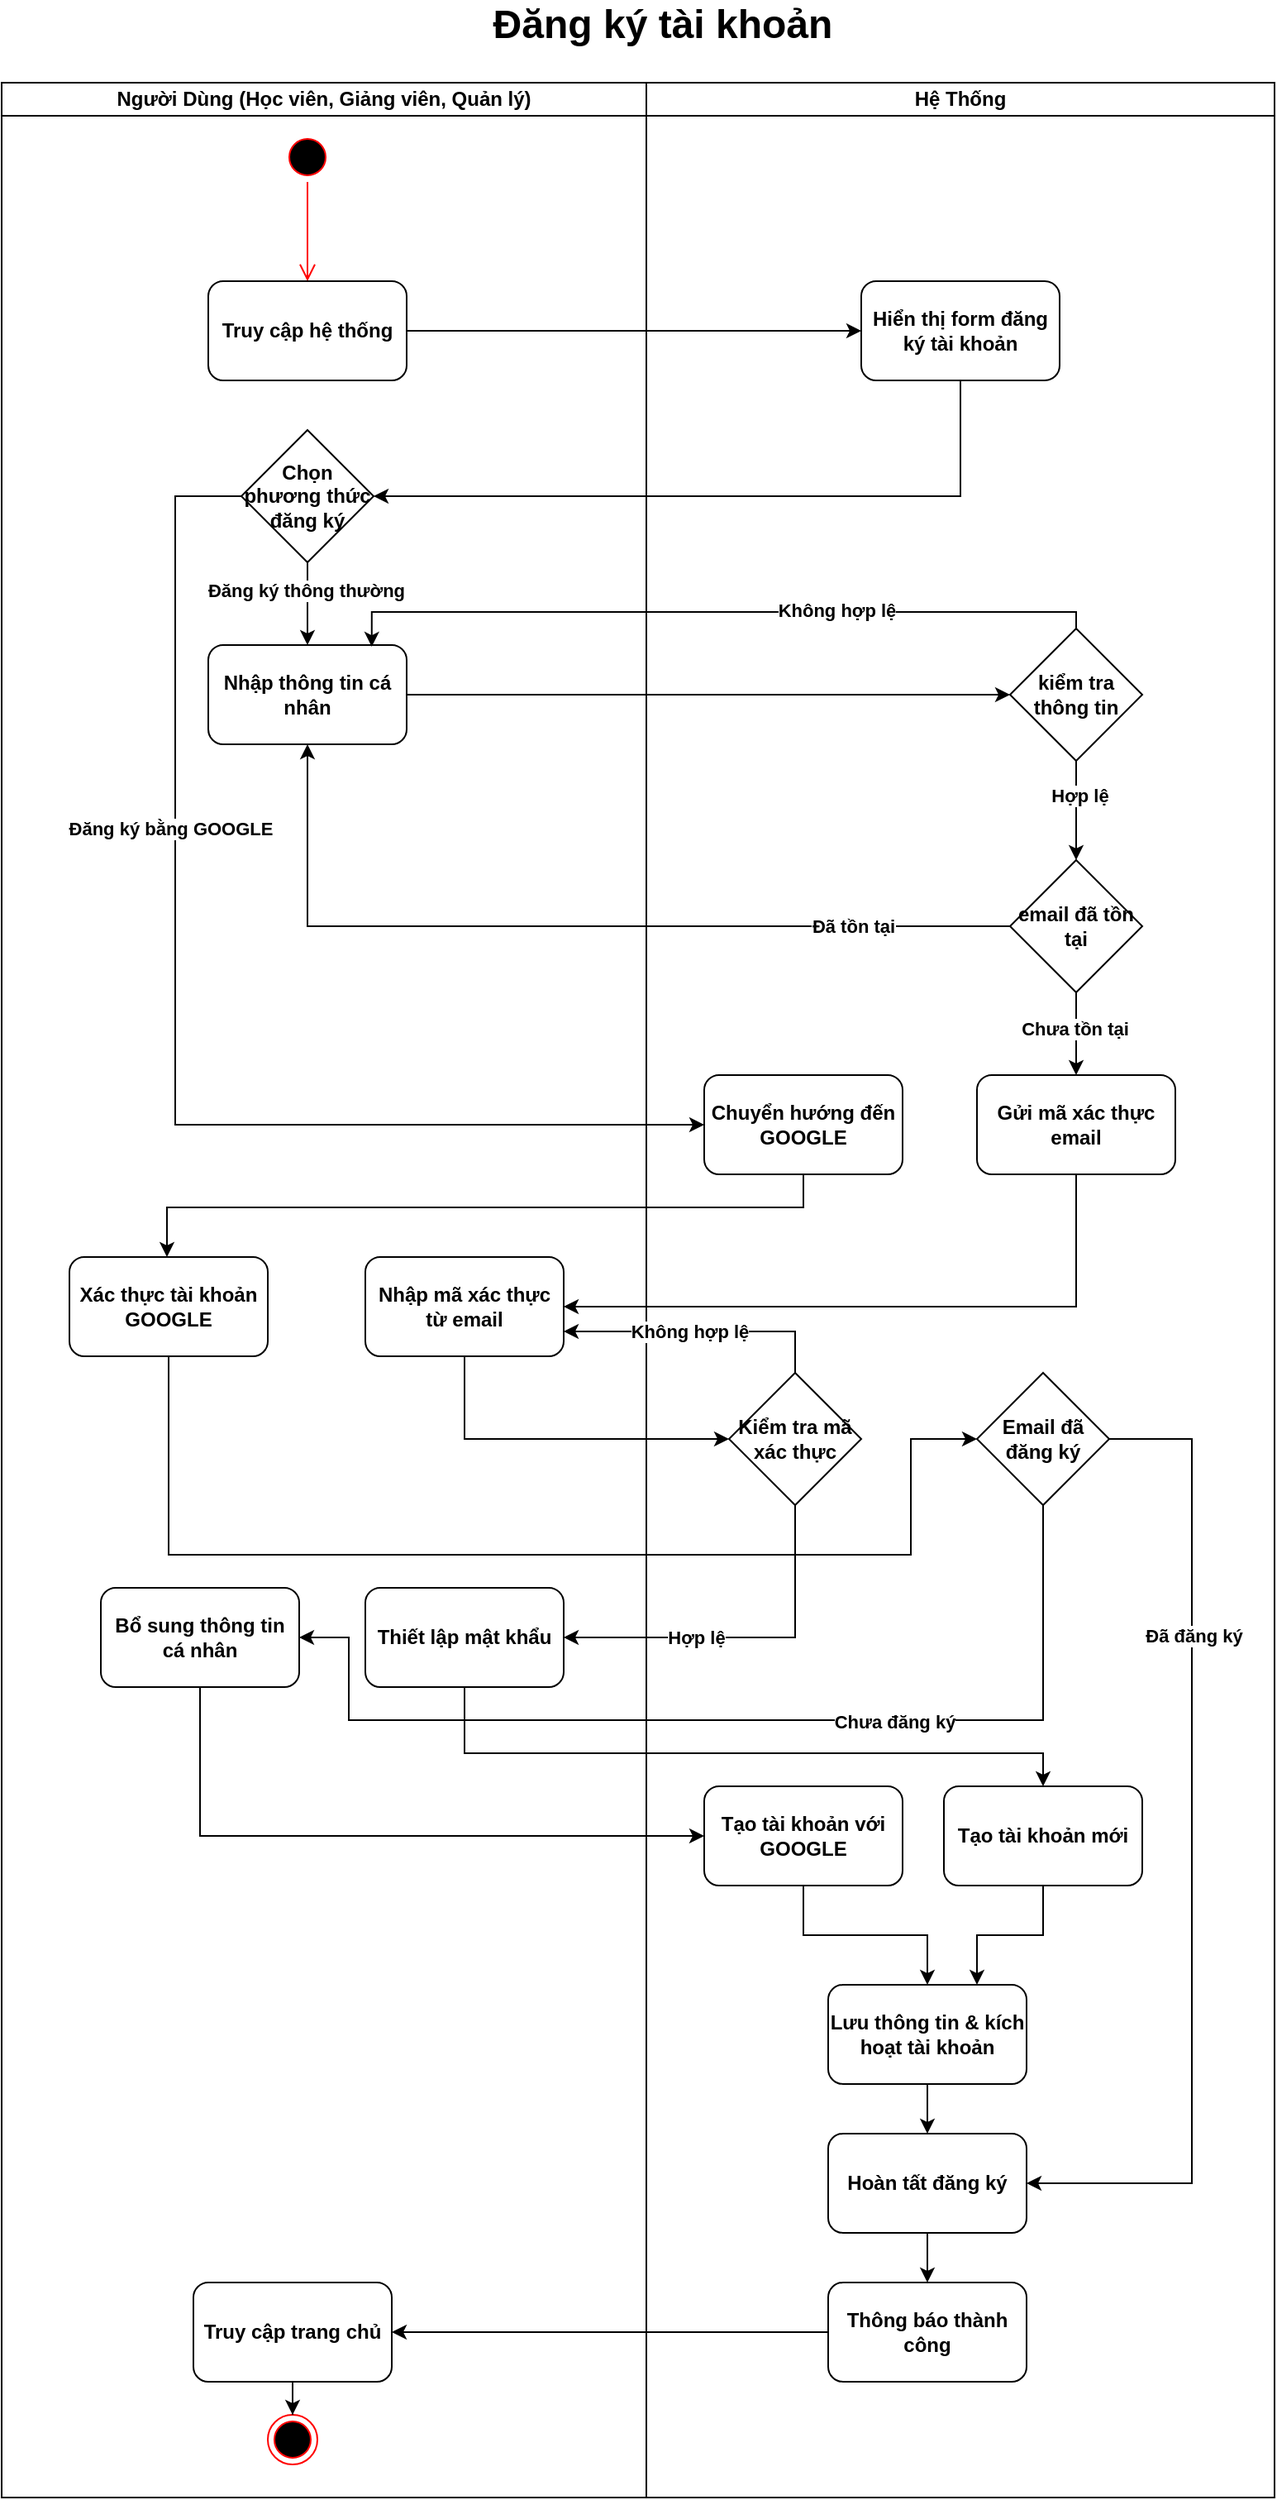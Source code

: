 <mxfile version="26.0.16">
  <diagram name="Page-1" id="UY0vELD6_fXRvmQzzwlH">
    <mxGraphModel dx="2048" dy="1073" grid="1" gridSize="10" guides="1" tooltips="1" connect="1" arrows="1" fold="1" page="1" pageScale="1" pageWidth="850" pageHeight="1100" math="0" shadow="0">
      <root>
        <mxCell id="0" />
        <mxCell id="1" parent="0" />
        <mxCell id="Hzdj1JoN_IImsvnUr4C7-1" value="Người Dùng (Học viên, Giảng viên, Quản lý)" style="swimlane;startSize=20;whiteSpace=wrap;html=1;fontStyle=1" parent="1" vertex="1">
          <mxGeometry x="60" y="150" width="390" height="1460" as="geometry" />
        </mxCell>
        <mxCell id="Hzdj1JoN_IImsvnUr4C7-7" value="" style="ellipse;html=1;shape=startState;fillColor=#000000;strokeColor=#ff0000;fontStyle=1" parent="Hzdj1JoN_IImsvnUr4C7-1" vertex="1">
          <mxGeometry x="170" y="30" width="30" height="30" as="geometry" />
        </mxCell>
        <mxCell id="Hzdj1JoN_IImsvnUr4C7-8" value="" style="edgeStyle=orthogonalEdgeStyle;html=1;verticalAlign=bottom;endArrow=open;endSize=8;strokeColor=#ff0000;rounded=0;fontStyle=1" parent="Hzdj1JoN_IImsvnUr4C7-1" source="Hzdj1JoN_IImsvnUr4C7-7" edge="1">
          <mxGeometry relative="1" as="geometry">
            <mxPoint x="185" y="120" as="targetPoint" />
          </mxGeometry>
        </mxCell>
        <mxCell id="Hzdj1JoN_IImsvnUr4C7-10" value="Truy cập hệ thống" style="rounded=1;whiteSpace=wrap;html=1;fontStyle=1" parent="Hzdj1JoN_IImsvnUr4C7-1" vertex="1">
          <mxGeometry x="125" y="120" width="120" height="60" as="geometry" />
        </mxCell>
        <mxCell id="Hzdj1JoN_IImsvnUr4C7-54" style="edgeStyle=orthogonalEdgeStyle;rounded=0;orthogonalLoop=1;jettySize=auto;html=1;fontStyle=1" parent="Hzdj1JoN_IImsvnUr4C7-1" source="Hzdj1JoN_IImsvnUr4C7-18" target="Hzdj1JoN_IImsvnUr4C7-16" edge="1">
          <mxGeometry relative="1" as="geometry" />
        </mxCell>
        <mxCell id="Hzdj1JoN_IImsvnUr4C7-55" value="Đăng ký thông thường" style="edgeLabel;html=1;align=center;verticalAlign=middle;resizable=0;points=[];fontStyle=1" parent="Hzdj1JoN_IImsvnUr4C7-54" vertex="1" connectable="0">
          <mxGeometry x="-0.311" y="-1" relative="1" as="geometry">
            <mxPoint as="offset" />
          </mxGeometry>
        </mxCell>
        <mxCell id="Hzdj1JoN_IImsvnUr4C7-18" value="Chọn phương thức đăng ký" style="rhombus;whiteSpace=wrap;html=1;fontStyle=1" parent="Hzdj1JoN_IImsvnUr4C7-1" vertex="1">
          <mxGeometry x="145" y="210" width="80" height="80" as="geometry" />
        </mxCell>
        <mxCell id="Hzdj1JoN_IImsvnUr4C7-16" value="Nhập thông tin cá nhân" style="rounded=1;whiteSpace=wrap;html=1;fontStyle=1" parent="Hzdj1JoN_IImsvnUr4C7-1" vertex="1">
          <mxGeometry x="125" y="340" width="120" height="60" as="geometry" />
        </mxCell>
        <mxCell id="Hzdj1JoN_IImsvnUr4C7-31" style="edgeStyle=orthogonalEdgeStyle;rounded=0;orthogonalLoop=1;jettySize=auto;html=1;fontStyle=1" parent="Hzdj1JoN_IImsvnUr4C7-1" source="Hzdj1JoN_IImsvnUr4C7-21" target="Hzdj1JoN_IImsvnUr4C7-29" edge="1">
          <mxGeometry relative="1" as="geometry" />
        </mxCell>
        <mxCell id="Hzdj1JoN_IImsvnUr4C7-32" value="Hợp lệ" style="edgeLabel;html=1;align=center;verticalAlign=middle;resizable=0;points=[];fontStyle=1" parent="Hzdj1JoN_IImsvnUr4C7-31" vertex="1" connectable="0">
          <mxGeometry x="-0.324" y="2" relative="1" as="geometry">
            <mxPoint as="offset" />
          </mxGeometry>
        </mxCell>
        <mxCell id="Hzdj1JoN_IImsvnUr4C7-21" value="kiểm tra thông tin" style="rhombus;whiteSpace=wrap;html=1;fontStyle=1" parent="Hzdj1JoN_IImsvnUr4C7-1" vertex="1">
          <mxGeometry x="610" y="330" width="80" height="80" as="geometry" />
        </mxCell>
        <mxCell id="Hzdj1JoN_IImsvnUr4C7-48" style="edgeStyle=orthogonalEdgeStyle;rounded=0;orthogonalLoop=1;jettySize=auto;html=1;fontStyle=1" parent="Hzdj1JoN_IImsvnUr4C7-1" source="Hzdj1JoN_IImsvnUr4C7-29" target="Hzdj1JoN_IImsvnUr4C7-47" edge="1">
          <mxGeometry relative="1" as="geometry" />
        </mxCell>
        <mxCell id="Hzdj1JoN_IImsvnUr4C7-50" value="Chưa tồn tại" style="edgeLabel;html=1;align=center;verticalAlign=middle;resizable=0;points=[];fontStyle=1" parent="Hzdj1JoN_IImsvnUr4C7-48" vertex="1" connectable="0">
          <mxGeometry x="-0.144" y="-1" relative="1" as="geometry">
            <mxPoint as="offset" />
          </mxGeometry>
        </mxCell>
        <mxCell id="Hzdj1JoN_IImsvnUr4C7-29" value="email đã tồn tại" style="rhombus;whiteSpace=wrap;html=1;fontStyle=1" parent="Hzdj1JoN_IImsvnUr4C7-1" vertex="1">
          <mxGeometry x="610" y="470" width="80" height="80" as="geometry" />
        </mxCell>
        <mxCell id="Hzdj1JoN_IImsvnUr4C7-60" style="edgeStyle=orthogonalEdgeStyle;rounded=0;orthogonalLoop=1;jettySize=auto;html=1;entryX=1;entryY=0.5;entryDx=0;entryDy=0;fontStyle=1" parent="Hzdj1JoN_IImsvnUr4C7-1" source="Hzdj1JoN_IImsvnUr4C7-47" target="Hzdj1JoN_IImsvnUr4C7-57" edge="1">
          <mxGeometry relative="1" as="geometry">
            <Array as="points">
              <mxPoint x="650" y="740" />
            </Array>
          </mxGeometry>
        </mxCell>
        <mxCell id="Hzdj1JoN_IImsvnUr4C7-47" value="Gửi mã xác thực email" style="rounded=1;whiteSpace=wrap;html=1;fontStyle=1" parent="Hzdj1JoN_IImsvnUr4C7-1" vertex="1">
          <mxGeometry x="590" y="600" width="120" height="60" as="geometry" />
        </mxCell>
        <mxCell id="Hzdj1JoN_IImsvnUr4C7-59" style="edgeStyle=orthogonalEdgeStyle;rounded=0;orthogonalLoop=1;jettySize=auto;html=1;fontStyle=1" parent="Hzdj1JoN_IImsvnUr4C7-1" source="Hzdj1JoN_IImsvnUr4C7-52" target="Hzdj1JoN_IImsvnUr4C7-58" edge="1">
          <mxGeometry relative="1" as="geometry">
            <Array as="points">
              <mxPoint x="485" y="680" />
              <mxPoint x="100" y="680" />
            </Array>
          </mxGeometry>
        </mxCell>
        <mxCell id="Hzdj1JoN_IImsvnUr4C7-52" value="Chuyển hướng đến GOOGLE" style="rounded=1;whiteSpace=wrap;html=1;fontStyle=1" parent="Hzdj1JoN_IImsvnUr4C7-1" vertex="1">
          <mxGeometry x="425" y="600" width="120" height="60" as="geometry" />
        </mxCell>
        <mxCell id="Hzdj1JoN_IImsvnUr4C7-51" style="edgeStyle=orthogonalEdgeStyle;rounded=0;orthogonalLoop=1;jettySize=auto;html=1;entryX=0;entryY=0.5;entryDx=0;entryDy=0;fontStyle=1" parent="Hzdj1JoN_IImsvnUr4C7-1" source="Hzdj1JoN_IImsvnUr4C7-18" target="Hzdj1JoN_IImsvnUr4C7-52" edge="1">
          <mxGeometry relative="1" as="geometry">
            <mxPoint x="125" y="750" as="targetPoint" />
            <Array as="points">
              <mxPoint x="105" y="250" />
              <mxPoint x="105" y="630" />
            </Array>
          </mxGeometry>
        </mxCell>
        <mxCell id="Hzdj1JoN_IImsvnUr4C7-56" value="Đăng ký bằng GOOGLE" style="edgeLabel;html=1;align=center;verticalAlign=middle;resizable=0;points=[];fontStyle=1" parent="Hzdj1JoN_IImsvnUr4C7-51" vertex="1" connectable="0">
          <mxGeometry x="-0.348" y="-3" relative="1" as="geometry">
            <mxPoint as="offset" />
          </mxGeometry>
        </mxCell>
        <mxCell id="Hzdj1JoN_IImsvnUr4C7-22" style="edgeStyle=orthogonalEdgeStyle;rounded=0;orthogonalLoop=1;jettySize=auto;html=1;entryX=0;entryY=0.5;entryDx=0;entryDy=0;fontStyle=1" parent="Hzdj1JoN_IImsvnUr4C7-1" source="Hzdj1JoN_IImsvnUr4C7-16" target="Hzdj1JoN_IImsvnUr4C7-21" edge="1">
          <mxGeometry relative="1" as="geometry" />
        </mxCell>
        <mxCell id="Hzdj1JoN_IImsvnUr4C7-27" style="edgeStyle=orthogonalEdgeStyle;rounded=0;orthogonalLoop=1;jettySize=auto;html=1;entryX=0.824;entryY=0.017;entryDx=0;entryDy=0;entryPerimeter=0;fontStyle=1" parent="Hzdj1JoN_IImsvnUr4C7-1" source="Hzdj1JoN_IImsvnUr4C7-21" target="Hzdj1JoN_IImsvnUr4C7-16" edge="1">
          <mxGeometry relative="1" as="geometry">
            <Array as="points">
              <mxPoint x="650" y="320" />
              <mxPoint x="224" y="320" />
            </Array>
          </mxGeometry>
        </mxCell>
        <mxCell id="Hzdj1JoN_IImsvnUr4C7-28" value="Không hợp lệ" style="edgeLabel;html=1;align=center;verticalAlign=middle;resizable=0;points=[];fontStyle=1" parent="Hzdj1JoN_IImsvnUr4C7-27" vertex="1" connectable="0">
          <mxGeometry x="-0.096" y="-1" relative="1" as="geometry">
            <mxPoint x="51" as="offset" />
          </mxGeometry>
        </mxCell>
        <mxCell id="Hzdj1JoN_IImsvnUr4C7-33" style="edgeStyle=orthogonalEdgeStyle;rounded=0;orthogonalLoop=1;jettySize=auto;html=1;entryX=0.5;entryY=1;entryDx=0;entryDy=0;fontStyle=1" parent="Hzdj1JoN_IImsvnUr4C7-1" source="Hzdj1JoN_IImsvnUr4C7-29" target="Hzdj1JoN_IImsvnUr4C7-16" edge="1">
          <mxGeometry relative="1" as="geometry" />
        </mxCell>
        <mxCell id="Hzdj1JoN_IImsvnUr4C7-34" value="Đã tồn tại" style="edgeLabel;html=1;align=center;verticalAlign=middle;resizable=0;points=[];fontStyle=1" parent="Hzdj1JoN_IImsvnUr4C7-33" vertex="1" connectable="0">
          <mxGeometry x="-0.598" y="-2" relative="1" as="geometry">
            <mxPoint x="12" y="2" as="offset" />
          </mxGeometry>
        </mxCell>
        <mxCell id="Hzdj1JoN_IImsvnUr4C7-58" value="Xác thực tài khoản GOOGLE" style="rounded=1;whiteSpace=wrap;html=1;fontStyle=1" parent="Hzdj1JoN_IImsvnUr4C7-1" vertex="1">
          <mxGeometry x="41" y="710" width="120" height="60" as="geometry" />
        </mxCell>
        <mxCell id="Hzdj1JoN_IImsvnUr4C7-57" value="Nhập mã xác thực từ email" style="rounded=1;whiteSpace=wrap;html=1;fontStyle=1" parent="Hzdj1JoN_IImsvnUr4C7-1" vertex="1">
          <mxGeometry x="220" y="710" width="120" height="60" as="geometry" />
        </mxCell>
        <mxCell id="Hzdj1JoN_IImsvnUr4C7-68" value="Thiết lập mật khẩu" style="rounded=1;whiteSpace=wrap;html=1;fontStyle=1" parent="Hzdj1JoN_IImsvnUr4C7-1" vertex="1">
          <mxGeometry x="220" y="910" width="120" height="60" as="geometry" />
        </mxCell>
        <mxCell id="Hzdj1JoN_IImsvnUr4C7-74" value="Bổ sung thông tin cá nhân" style="rounded=1;whiteSpace=wrap;html=1;fontStyle=1" parent="Hzdj1JoN_IImsvnUr4C7-1" vertex="1">
          <mxGeometry x="60" y="910" width="120" height="60" as="geometry" />
        </mxCell>
        <mxCell id="Hzdj1JoN_IImsvnUr4C7-87" value="" style="ellipse;html=1;shape=endState;fillColor=#000000;strokeColor=#ff0000;fontStyle=1" parent="Hzdj1JoN_IImsvnUr4C7-1" vertex="1">
          <mxGeometry x="161" y="1410" width="30" height="30" as="geometry" />
        </mxCell>
        <mxCell id="ydiBdMsfnsDGGxbx09Au-6" style="edgeStyle=orthogonalEdgeStyle;rounded=0;orthogonalLoop=1;jettySize=auto;html=1;entryX=0.5;entryY=0;entryDx=0;entryDy=0;" edge="1" parent="Hzdj1JoN_IImsvnUr4C7-1" source="ydiBdMsfnsDGGxbx09Au-4" target="Hzdj1JoN_IImsvnUr4C7-87">
          <mxGeometry relative="1" as="geometry" />
        </mxCell>
        <mxCell id="ydiBdMsfnsDGGxbx09Au-4" value="Truy cập trang chủ" style="rounded=1;whiteSpace=wrap;html=1;fontStyle=1" vertex="1" parent="Hzdj1JoN_IImsvnUr4C7-1">
          <mxGeometry x="116" y="1330" width="120" height="60" as="geometry" />
        </mxCell>
        <mxCell id="Hzdj1JoN_IImsvnUr4C7-2" value="Hệ Thống" style="swimlane;startSize=20;whiteSpace=wrap;html=1;fontStyle=1" parent="1" vertex="1">
          <mxGeometry x="450" y="150" width="380" height="1460" as="geometry" />
        </mxCell>
        <mxCell id="Hzdj1JoN_IImsvnUr4C7-12" value="Hiển thị form đăng ký tài khoản" style="rounded=1;whiteSpace=wrap;html=1;fontStyle=1" parent="Hzdj1JoN_IImsvnUr4C7-2" vertex="1">
          <mxGeometry x="130" y="120" width="120" height="60" as="geometry" />
        </mxCell>
        <mxCell id="Hzdj1JoN_IImsvnUr4C7-61" value="Kiểm tra mã xác thực" style="rhombus;whiteSpace=wrap;html=1;fontStyle=1" parent="Hzdj1JoN_IImsvnUr4C7-2" vertex="1">
          <mxGeometry x="50" y="780" width="80" height="80" as="geometry" />
        </mxCell>
        <mxCell id="Hzdj1JoN_IImsvnUr4C7-93" style="edgeStyle=orthogonalEdgeStyle;rounded=0;orthogonalLoop=1;jettySize=auto;html=1;entryX=1;entryY=0.5;entryDx=0;entryDy=0;fontStyle=1" parent="Hzdj1JoN_IImsvnUr4C7-2" source="Hzdj1JoN_IImsvnUr4C7-71" target="Hzdj1JoN_IImsvnUr4C7-86" edge="1">
          <mxGeometry relative="1" as="geometry">
            <Array as="points">
              <mxPoint x="330" y="820" />
              <mxPoint x="330" y="1270" />
            </Array>
          </mxGeometry>
        </mxCell>
        <mxCell id="Hzdj1JoN_IImsvnUr4C7-94" value="Đã đăng ký" style="edgeLabel;html=1;align=center;verticalAlign=middle;resizable=0;points=[];fontStyle=1" parent="Hzdj1JoN_IImsvnUr4C7-93" vertex="1" connectable="0">
          <mxGeometry x="-0.439" y="1" relative="1" as="geometry">
            <mxPoint as="offset" />
          </mxGeometry>
        </mxCell>
        <mxCell id="Hzdj1JoN_IImsvnUr4C7-71" value="Email đã đăng ký" style="rhombus;whiteSpace=wrap;html=1;fontStyle=1" parent="Hzdj1JoN_IImsvnUr4C7-2" vertex="1">
          <mxGeometry x="200" y="780" width="80" height="80" as="geometry" />
        </mxCell>
        <mxCell id="Hzdj1JoN_IImsvnUr4C7-84" style="edgeStyle=orthogonalEdgeStyle;rounded=0;orthogonalLoop=1;jettySize=auto;html=1;fontStyle=1" parent="Hzdj1JoN_IImsvnUr4C7-2" source="Hzdj1JoN_IImsvnUr4C7-78" target="Hzdj1JoN_IImsvnUr4C7-83" edge="1">
          <mxGeometry relative="1" as="geometry" />
        </mxCell>
        <mxCell id="Hzdj1JoN_IImsvnUr4C7-78" value="Tạo tài khoản với GOOGLE" style="rounded=1;whiteSpace=wrap;html=1;fontStyle=1" parent="Hzdj1JoN_IImsvnUr4C7-2" vertex="1">
          <mxGeometry x="35" y="1030" width="120" height="60" as="geometry" />
        </mxCell>
        <mxCell id="Hzdj1JoN_IImsvnUr4C7-85" style="edgeStyle=orthogonalEdgeStyle;rounded=0;orthogonalLoop=1;jettySize=auto;html=1;entryX=0.75;entryY=0;entryDx=0;entryDy=0;fontStyle=1" parent="Hzdj1JoN_IImsvnUr4C7-2" source="Hzdj1JoN_IImsvnUr4C7-80" target="Hzdj1JoN_IImsvnUr4C7-83" edge="1">
          <mxGeometry relative="1" as="geometry" />
        </mxCell>
        <mxCell id="Hzdj1JoN_IImsvnUr4C7-80" value="Tạo tài khoản mới" style="rounded=1;whiteSpace=wrap;html=1;fontStyle=1" parent="Hzdj1JoN_IImsvnUr4C7-2" vertex="1">
          <mxGeometry x="180" y="1030" width="120" height="60" as="geometry" />
        </mxCell>
        <mxCell id="Hzdj1JoN_IImsvnUr4C7-92" style="edgeStyle=orthogonalEdgeStyle;rounded=0;orthogonalLoop=1;jettySize=auto;html=1;fontStyle=1" parent="Hzdj1JoN_IImsvnUr4C7-2" source="Hzdj1JoN_IImsvnUr4C7-83" target="Hzdj1JoN_IImsvnUr4C7-86" edge="1">
          <mxGeometry relative="1" as="geometry" />
        </mxCell>
        <mxCell id="Hzdj1JoN_IImsvnUr4C7-83" value="Lưu thông tin &amp;amp; kích hoạt tài khoản" style="rounded=1;whiteSpace=wrap;html=1;fontStyle=1" parent="Hzdj1JoN_IImsvnUr4C7-2" vertex="1">
          <mxGeometry x="110" y="1150" width="120" height="60" as="geometry" />
        </mxCell>
        <mxCell id="Hzdj1JoN_IImsvnUr4C7-86" value="Hoàn tất đăng ký" style="rounded=1;whiteSpace=wrap;html=1;fontStyle=1" parent="Hzdj1JoN_IImsvnUr4C7-2" vertex="1">
          <mxGeometry x="110" y="1240" width="120" height="60" as="geometry" />
        </mxCell>
        <mxCell id="ydiBdMsfnsDGGxbx09Au-1" value="Thông báo thành công" style="rounded=1;whiteSpace=wrap;html=1;fontStyle=1" vertex="1" parent="Hzdj1JoN_IImsvnUr4C7-2">
          <mxGeometry x="110" y="1330" width="120" height="60" as="geometry" />
        </mxCell>
        <mxCell id="ydiBdMsfnsDGGxbx09Au-2" style="edgeStyle=orthogonalEdgeStyle;rounded=0;orthogonalLoop=1;jettySize=auto;html=1;fontStyle=1" edge="1" parent="Hzdj1JoN_IImsvnUr4C7-2" source="Hzdj1JoN_IImsvnUr4C7-86" target="ydiBdMsfnsDGGxbx09Au-1">
          <mxGeometry relative="1" as="geometry" />
        </mxCell>
        <mxCell id="Hzdj1JoN_IImsvnUr4C7-13" style="edgeStyle=orthogonalEdgeStyle;rounded=0;orthogonalLoop=1;jettySize=auto;html=1;entryX=0;entryY=0.5;entryDx=0;entryDy=0;fontStyle=1" parent="1" source="Hzdj1JoN_IImsvnUr4C7-10" target="Hzdj1JoN_IImsvnUr4C7-12" edge="1">
          <mxGeometry relative="1" as="geometry" />
        </mxCell>
        <mxCell id="Hzdj1JoN_IImsvnUr4C7-15" style="edgeStyle=orthogonalEdgeStyle;rounded=0;orthogonalLoop=1;jettySize=auto;html=1;entryX=1;entryY=0.5;entryDx=0;entryDy=0;fontStyle=1" parent="1" source="Hzdj1JoN_IImsvnUr4C7-12" target="Hzdj1JoN_IImsvnUr4C7-18" edge="1">
          <mxGeometry relative="1" as="geometry">
            <mxPoint x="305" y="400" as="targetPoint" />
            <Array as="points">
              <mxPoint x="640" y="400" />
            </Array>
          </mxGeometry>
        </mxCell>
        <mxCell id="Hzdj1JoN_IImsvnUr4C7-62" style="edgeStyle=orthogonalEdgeStyle;rounded=0;orthogonalLoop=1;jettySize=auto;html=1;entryX=0;entryY=0.5;entryDx=0;entryDy=0;fontStyle=1" parent="1" source="Hzdj1JoN_IImsvnUr4C7-57" target="Hzdj1JoN_IImsvnUr4C7-61" edge="1">
          <mxGeometry relative="1" as="geometry">
            <Array as="points">
              <mxPoint x="340" y="970" />
            </Array>
          </mxGeometry>
        </mxCell>
        <mxCell id="Hzdj1JoN_IImsvnUr4C7-64" style="edgeStyle=orthogonalEdgeStyle;rounded=0;orthogonalLoop=1;jettySize=auto;html=1;entryX=1;entryY=0.75;entryDx=0;entryDy=0;fontStyle=1" parent="1" source="Hzdj1JoN_IImsvnUr4C7-61" target="Hzdj1JoN_IImsvnUr4C7-57" edge="1">
          <mxGeometry relative="1" as="geometry">
            <Array as="points">
              <mxPoint x="540" y="905" />
            </Array>
          </mxGeometry>
        </mxCell>
        <mxCell id="Hzdj1JoN_IImsvnUr4C7-65" value="Không hợp lệ" style="edgeLabel;html=1;align=center;verticalAlign=middle;resizable=0;points=[];fontStyle=1" parent="Hzdj1JoN_IImsvnUr4C7-64" vertex="1" connectable="0">
          <mxGeometry x="0.079" relative="1" as="geometry">
            <mxPoint as="offset" />
          </mxGeometry>
        </mxCell>
        <mxCell id="Hzdj1JoN_IImsvnUr4C7-69" style="edgeStyle=orthogonalEdgeStyle;rounded=0;orthogonalLoop=1;jettySize=auto;html=1;entryX=1;entryY=0.5;entryDx=0;entryDy=0;fontStyle=1" parent="1" source="Hzdj1JoN_IImsvnUr4C7-61" target="Hzdj1JoN_IImsvnUr4C7-68" edge="1">
          <mxGeometry relative="1" as="geometry">
            <Array as="points">
              <mxPoint x="540" y="1090" />
            </Array>
          </mxGeometry>
        </mxCell>
        <mxCell id="Hzdj1JoN_IImsvnUr4C7-70" value="Hợp lệ" style="edgeLabel;html=1;align=center;verticalAlign=middle;resizable=0;points=[];fontStyle=1" parent="Hzdj1JoN_IImsvnUr4C7-69" vertex="1" connectable="0">
          <mxGeometry x="0.275" y="-3" relative="1" as="geometry">
            <mxPoint y="3" as="offset" />
          </mxGeometry>
        </mxCell>
        <mxCell id="Hzdj1JoN_IImsvnUr4C7-75" style="edgeStyle=orthogonalEdgeStyle;rounded=0;orthogonalLoop=1;jettySize=auto;html=1;entryX=1;entryY=0.5;entryDx=0;entryDy=0;fontStyle=1" parent="1" source="Hzdj1JoN_IImsvnUr4C7-71" target="Hzdj1JoN_IImsvnUr4C7-74" edge="1">
          <mxGeometry relative="1" as="geometry">
            <Array as="points">
              <mxPoint x="690" y="1140" />
              <mxPoint x="270" y="1140" />
              <mxPoint x="270" y="1090" />
            </Array>
          </mxGeometry>
        </mxCell>
        <mxCell id="Hzdj1JoN_IImsvnUr4C7-76" value="Chưa đăng ký" style="edgeLabel;html=1;align=center;verticalAlign=middle;resizable=0;points=[];fontStyle=1" parent="Hzdj1JoN_IImsvnUr4C7-75" vertex="1" connectable="0">
          <mxGeometry x="-0.865" y="-3" relative="1" as="geometry">
            <mxPoint x="-87" y="88" as="offset" />
          </mxGeometry>
        </mxCell>
        <mxCell id="Hzdj1JoN_IImsvnUr4C7-79" style="edgeStyle=orthogonalEdgeStyle;rounded=0;orthogonalLoop=1;jettySize=auto;html=1;entryX=0;entryY=0.5;entryDx=0;entryDy=0;fontStyle=1" parent="1" source="Hzdj1JoN_IImsvnUr4C7-58" target="Hzdj1JoN_IImsvnUr4C7-71" edge="1">
          <mxGeometry relative="1" as="geometry">
            <Array as="points">
              <mxPoint x="161" y="1040" />
              <mxPoint x="610" y="1040" />
              <mxPoint x="610" y="970" />
            </Array>
          </mxGeometry>
        </mxCell>
        <mxCell id="Hzdj1JoN_IImsvnUr4C7-81" style="edgeStyle=orthogonalEdgeStyle;rounded=0;orthogonalLoop=1;jettySize=auto;html=1;entryX=0;entryY=0.5;entryDx=0;entryDy=0;fontStyle=1" parent="1" source="Hzdj1JoN_IImsvnUr4C7-74" target="Hzdj1JoN_IImsvnUr4C7-78" edge="1">
          <mxGeometry relative="1" as="geometry">
            <Array as="points">
              <mxPoint x="180" y="1210" />
            </Array>
          </mxGeometry>
        </mxCell>
        <mxCell id="Hzdj1JoN_IImsvnUr4C7-82" style="edgeStyle=orthogonalEdgeStyle;rounded=0;orthogonalLoop=1;jettySize=auto;html=1;fontStyle=1" parent="1" source="Hzdj1JoN_IImsvnUr4C7-68" target="Hzdj1JoN_IImsvnUr4C7-80" edge="1">
          <mxGeometry relative="1" as="geometry">
            <Array as="points">
              <mxPoint x="340" y="1160" />
              <mxPoint x="690" y="1160" />
            </Array>
          </mxGeometry>
        </mxCell>
        <mxCell id="Hzdj1JoN_IImsvnUr4C7-95" value="&lt;font style=&quot;font-size: 24px;&quot;&gt;Đăng ký tài khoản&lt;/font&gt;" style="text;html=1;align=center;verticalAlign=middle;whiteSpace=wrap;rounded=0;fontStyle=1" parent="1" vertex="1">
          <mxGeometry x="190" y="100" width="540" height="30" as="geometry" />
        </mxCell>
        <mxCell id="ydiBdMsfnsDGGxbx09Au-5" style="edgeStyle=orthogonalEdgeStyle;rounded=0;orthogonalLoop=1;jettySize=auto;html=1;entryX=1;entryY=0.5;entryDx=0;entryDy=0;" edge="1" parent="1" source="ydiBdMsfnsDGGxbx09Au-1" target="ydiBdMsfnsDGGxbx09Au-4">
          <mxGeometry relative="1" as="geometry" />
        </mxCell>
      </root>
    </mxGraphModel>
  </diagram>
</mxfile>
